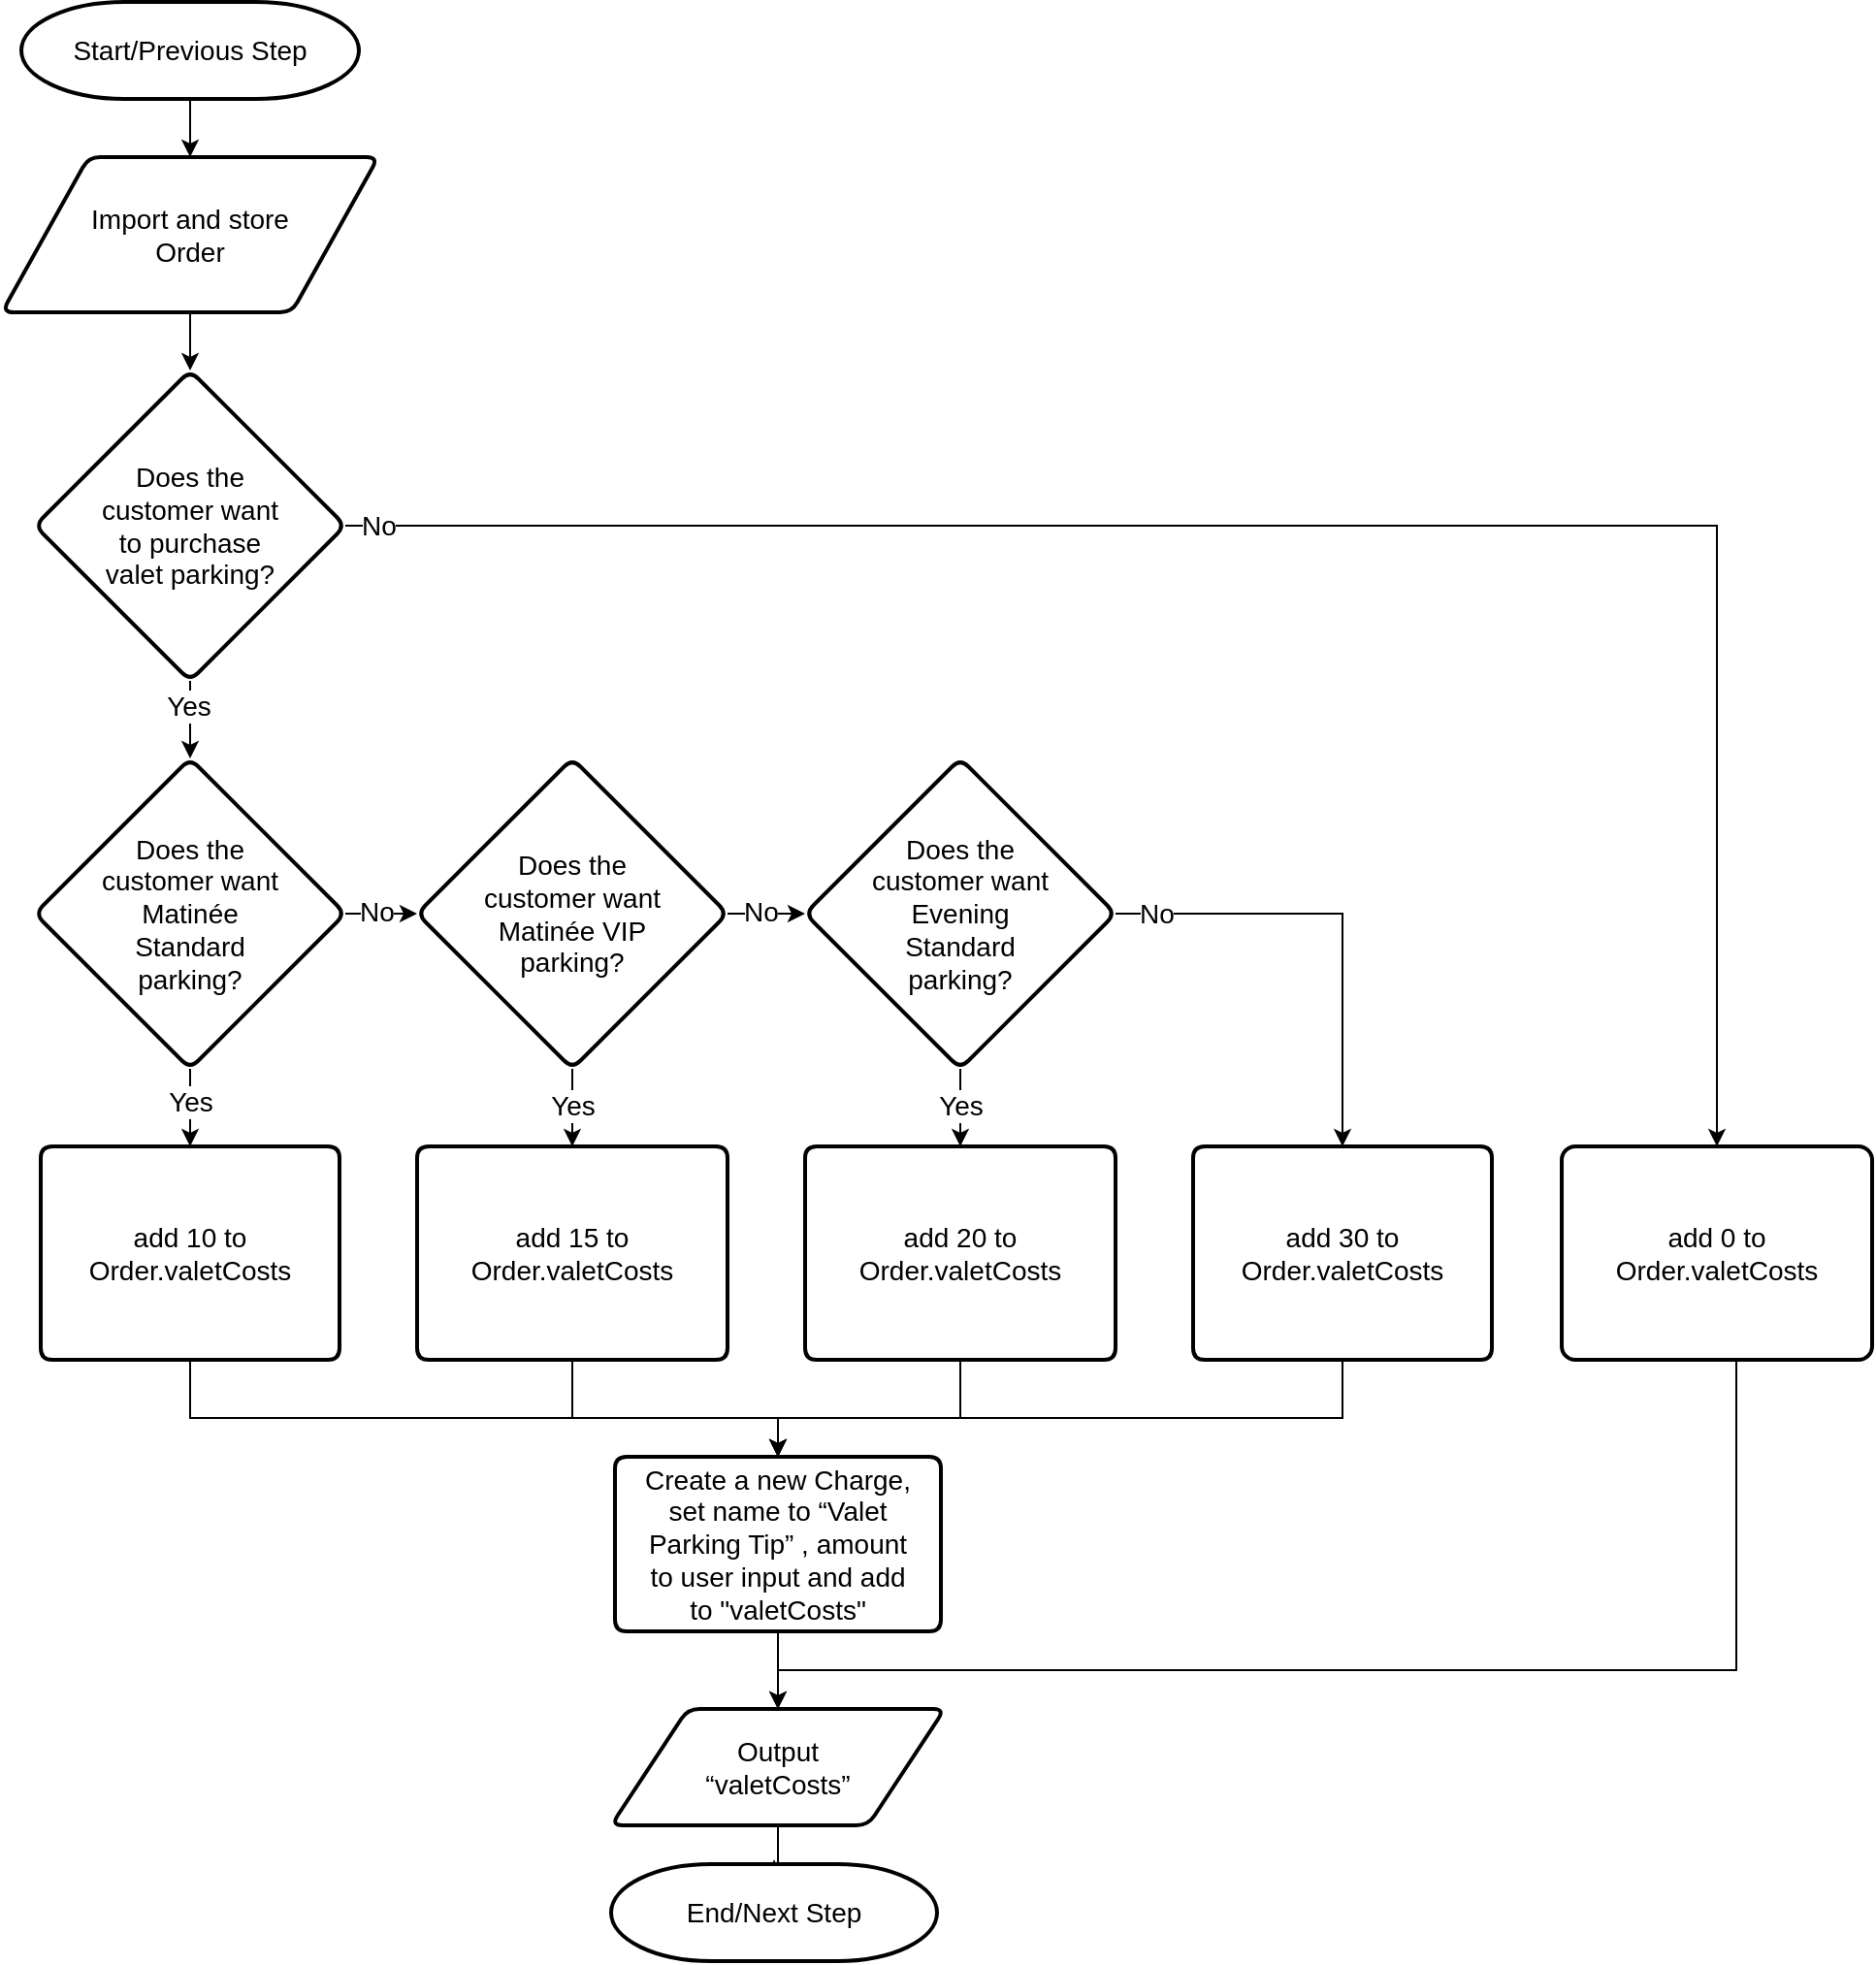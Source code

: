 <mxfile scale="1" border="0" version="23.1.6" type="device">
  <diagram id="C5RBs43oDa-KdzZeNtuy" name="Page-1">
    <mxGraphModel dx="1416" dy="2327" grid="1" gridSize="10" guides="1" tooltips="1" connect="1" arrows="1" fold="1" page="1" pageScale="1" pageWidth="827" pageHeight="1169" math="0" shadow="0">
      <root>
        <mxCell id="WIyWlLk6GJQsqaUBKTNV-0" />
        <mxCell id="WIyWlLk6GJQsqaUBKTNV-1" parent="WIyWlLk6GJQsqaUBKTNV-0" />
        <mxCell id="_BHGbHKsS6Eedb4s3Qyd-1" value="Start/Previous Step" style="strokeWidth=2;html=1;shape=mxgraph.flowchart.terminator;whiteSpace=wrap;spacing=20;spacingTop=5;spacingBottom=5;spacingLeft=5;spacingRight=5;fontSize=14;" parent="WIyWlLk6GJQsqaUBKTNV-1" vertex="1">
          <mxGeometry x="56" y="-70" width="174" height="50" as="geometry" />
        </mxCell>
        <mxCell id="_BHGbHKsS6Eedb4s3Qyd-2" value="" style="endArrow=classic;html=1;rounded=0;exitX=0.5;exitY=1;exitDx=0;exitDy=0;exitPerimeter=0;entryX=0.5;entryY=0;entryDx=0;entryDy=0;fontSize=14;" parent="WIyWlLk6GJQsqaUBKTNV-1" source="_BHGbHKsS6Eedb4s3Qyd-1" target="_BHGbHKsS6Eedb4s3Qyd-44" edge="1">
          <mxGeometry width="50" height="50" relative="1" as="geometry">
            <mxPoint x="119" y="104" as="sourcePoint" />
            <mxPoint x="143" y="34" as="targetPoint" />
          </mxGeometry>
        </mxCell>
        <mxCell id="_BHGbHKsS6Eedb4s3Qyd-56" style="edgeStyle=orthogonalEdgeStyle;rounded=0;orthogonalLoop=1;jettySize=auto;html=1;entryX=0.5;entryY=0;entryDx=0;entryDy=0;fontSize=14;" parent="WIyWlLk6GJQsqaUBKTNV-1" source="_BHGbHKsS6Eedb4s3Qyd-13" target="pIcZ7qprmyn_puhjhb8P-8" edge="1">
          <mxGeometry relative="1" as="geometry">
            <mxPoint x="143" y="520" as="targetPoint" />
          </mxGeometry>
        </mxCell>
        <mxCell id="_BHGbHKsS6Eedb4s3Qyd-57" value="Yes" style="edgeLabel;html=1;align=center;verticalAlign=middle;resizable=0;points=[];fontSize=14;" parent="_BHGbHKsS6Eedb4s3Qyd-56" vertex="1" connectable="0">
          <mxGeometry x="-0.377" y="-2" relative="1" as="geometry">
            <mxPoint x="2" y="4" as="offset" />
          </mxGeometry>
        </mxCell>
        <mxCell id="pIcZ7qprmyn_puhjhb8P-2" value="" style="edgeStyle=orthogonalEdgeStyle;rounded=0;orthogonalLoop=1;jettySize=auto;html=1;fontSize=14;entryX=0;entryY=0.5;entryDx=0;entryDy=0;" parent="WIyWlLk6GJQsqaUBKTNV-1" source="_BHGbHKsS6Eedb4s3Qyd-13" target="pIcZ7qprmyn_puhjhb8P-1" edge="1">
          <mxGeometry relative="1" as="geometry" />
        </mxCell>
        <mxCell id="pIcZ7qprmyn_puhjhb8P-3" value="No" style="edgeLabel;html=1;align=center;verticalAlign=middle;resizable=0;points=[];fontSize=14;" parent="pIcZ7qprmyn_puhjhb8P-2" vertex="1" connectable="0">
          <mxGeometry x="-0.043" y="1" relative="1" as="geometry">
            <mxPoint x="-4" y="-2" as="offset" />
          </mxGeometry>
        </mxCell>
        <mxCell id="_BHGbHKsS6Eedb4s3Qyd-13" value="&lt;p style=&quot;line-height: 120%; font-size: 14px;&quot;&gt;Does the customer want Matinée Standard parking?&lt;/p&gt;" style="rhombus;whiteSpace=wrap;html=1;strokeWidth=2;rounded=1;arcSize=12;verticalAlign=middle;horizontal=1;spacing=21;spacingBottom=5;spacingTop=5;spacingLeft=5;spacingRight=5;fontSize=14;" parent="WIyWlLk6GJQsqaUBKTNV-1" vertex="1">
          <mxGeometry x="63" y="320" width="160" height="160" as="geometry" />
        </mxCell>
        <mxCell id="_BHGbHKsS6Eedb4s3Qyd-52" style="edgeStyle=orthogonalEdgeStyle;rounded=0;orthogonalLoop=1;jettySize=auto;html=1;entryX=0.5;entryY=-0.047;entryDx=0;entryDy=0;entryPerimeter=0;fontSize=14;" parent="WIyWlLk6GJQsqaUBKTNV-1" source="_BHGbHKsS6Eedb4s3Qyd-38" target="_BHGbHKsS6Eedb4s3Qyd-53" edge="1">
          <mxGeometry relative="1" as="geometry">
            <mxPoint x="436.67" y="970.0" as="targetPoint" />
          </mxGeometry>
        </mxCell>
        <mxCell id="_BHGbHKsS6Eedb4s3Qyd-38" value="Output “valetCosts”" style="shape=parallelogram;html=1;strokeWidth=2;perimeter=parallelogramPerimeter;whiteSpace=wrap;rounded=1;arcSize=12;size=0.23;spacing=20;spacingTop=20;spacingBottom=20;spacingLeft=30;spacingRight=30;fontSize=14;" parent="WIyWlLk6GJQsqaUBKTNV-1" vertex="1">
          <mxGeometry x="360" y="810" width="172" height="60" as="geometry" />
        </mxCell>
        <mxCell id="RNRAndHt-aKRMC1XSZec-5" value="" style="edgeStyle=orthogonalEdgeStyle;rounded=0;orthogonalLoop=1;jettySize=auto;html=1;" parent="WIyWlLk6GJQsqaUBKTNV-1" source="_BHGbHKsS6Eedb4s3Qyd-44" target="RNRAndHt-aKRMC1XSZec-2" edge="1">
          <mxGeometry relative="1" as="geometry" />
        </mxCell>
        <mxCell id="_BHGbHKsS6Eedb4s3Qyd-44" value="&lt;div style=&quot;font-size: 14px;&quot;&gt;Import and store Order&lt;/div&gt;" style="shape=parallelogram;html=1;strokeWidth=2;perimeter=parallelogramPerimeter;whiteSpace=wrap;rounded=1;arcSize=12;size=0.23;spacing=20;spacingTop=20;spacingBottom=20;spacingLeft=20;spacingRight=20;fontSize=14;" parent="WIyWlLk6GJQsqaUBKTNV-1" vertex="1">
          <mxGeometry x="46" y="10" width="194" height="80" as="geometry" />
        </mxCell>
        <mxCell id="_BHGbHKsS6Eedb4s3Qyd-53" value="End/Next Step" style="strokeWidth=2;html=1;shape=mxgraph.flowchart.terminator;whiteSpace=wrap;spacing=20;spacingTop=5;spacingBottom=5;spacingLeft=5;spacingRight=5;fontSize=14;" parent="WIyWlLk6GJQsqaUBKTNV-1" vertex="1">
          <mxGeometry x="360.0" y="890" width="168" height="50" as="geometry" />
        </mxCell>
        <mxCell id="ZLTeGnqoFGhZjWjbSRd9-32" value="" style="edgeStyle=orthogonalEdgeStyle;rounded=0;orthogonalLoop=1;jettySize=auto;html=1;fontSize=14;" parent="WIyWlLk6GJQsqaUBKTNV-1" source="ZLTeGnqoFGhZjWjbSRd9-31" target="_BHGbHKsS6Eedb4s3Qyd-38" edge="1">
          <mxGeometry relative="1" as="geometry" />
        </mxCell>
        <mxCell id="ZLTeGnqoFGhZjWjbSRd9-31" value="Create a new Charge, set name to “Valet Parking Tip” , amount to user input and add to &quot;valetCosts&quot;" style="shape=parallelogram;html=1;strokeWidth=2;perimeter=parallelogramPerimeter;whiteSpace=wrap;rounded=1;arcSize=12;size=0;spacing=12;spacingLeft=0;spacingRight=0;fontSize=14;" parent="WIyWlLk6GJQsqaUBKTNV-1" vertex="1">
          <mxGeometry x="362" y="680" width="168" height="90" as="geometry" />
        </mxCell>
        <mxCell id="pIcZ7qprmyn_puhjhb8P-5" value="" style="edgeStyle=orthogonalEdgeStyle;rounded=0;orthogonalLoop=1;jettySize=auto;html=1;fontSize=14;" parent="WIyWlLk6GJQsqaUBKTNV-1" source="pIcZ7qprmyn_puhjhb8P-1" target="pIcZ7qprmyn_puhjhb8P-4" edge="1">
          <mxGeometry relative="1" as="geometry" />
        </mxCell>
        <mxCell id="pIcZ7qprmyn_puhjhb8P-7" value="No" style="edgeLabel;html=1;align=center;verticalAlign=middle;resizable=0;points=[];fontSize=14;" parent="pIcZ7qprmyn_puhjhb8P-5" vertex="1" connectable="0">
          <mxGeometry x="-0.147" y="1" relative="1" as="geometry">
            <mxPoint as="offset" />
          </mxGeometry>
        </mxCell>
        <mxCell id="pIcZ7qprmyn_puhjhb8P-16" value="" style="edgeStyle=orthogonalEdgeStyle;rounded=0;orthogonalLoop=1;jettySize=auto;html=1;fontSize=14;" parent="WIyWlLk6GJQsqaUBKTNV-1" source="pIcZ7qprmyn_puhjhb8P-1" target="pIcZ7qprmyn_puhjhb8P-12" edge="1">
          <mxGeometry relative="1" as="geometry" />
        </mxCell>
        <mxCell id="pIcZ7qprmyn_puhjhb8P-22" value="Yes" style="edgeLabel;html=1;align=center;verticalAlign=middle;resizable=0;points=[];fontSize=14;" parent="pIcZ7qprmyn_puhjhb8P-16" vertex="1" connectable="0">
          <mxGeometry x="-0.071" y="-2" relative="1" as="geometry">
            <mxPoint x="2" as="offset" />
          </mxGeometry>
        </mxCell>
        <mxCell id="pIcZ7qprmyn_puhjhb8P-1" value="&lt;p style=&quot;line-height: 120%; font-size: 14px;&quot;&gt;Does the customer want Matinée VIP parking?&lt;/p&gt;" style="rhombus;whiteSpace=wrap;html=1;strokeWidth=2;rounded=1;arcSize=12;verticalAlign=middle;horizontal=1;spacing=21;spacingBottom=5;spacingTop=5;spacingLeft=5;spacingRight=5;fontSize=14;" parent="WIyWlLk6GJQsqaUBKTNV-1" vertex="1">
          <mxGeometry x="260" y="320" width="160" height="160" as="geometry" />
        </mxCell>
        <mxCell id="pIcZ7qprmyn_puhjhb8P-17" value="" style="edgeStyle=orthogonalEdgeStyle;rounded=0;orthogonalLoop=1;jettySize=auto;html=1;fontSize=14;" parent="WIyWlLk6GJQsqaUBKTNV-1" source="pIcZ7qprmyn_puhjhb8P-4" target="pIcZ7qprmyn_puhjhb8P-15" edge="1">
          <mxGeometry relative="1" as="geometry" />
        </mxCell>
        <mxCell id="pIcZ7qprmyn_puhjhb8P-23" value="Yes" style="edgeLabel;html=1;align=center;verticalAlign=middle;resizable=0;points=[];fontSize=14;" parent="pIcZ7qprmyn_puhjhb8P-17" vertex="1" connectable="0">
          <mxGeometry x="-0.071" y="-1" relative="1" as="geometry">
            <mxPoint x="1" as="offset" />
          </mxGeometry>
        </mxCell>
        <mxCell id="pIcZ7qprmyn_puhjhb8P-25" style="edgeStyle=orthogonalEdgeStyle;rounded=0;orthogonalLoop=1;jettySize=auto;html=1;entryX=0.5;entryY=0;entryDx=0;entryDy=0;fontSize=14;" parent="WIyWlLk6GJQsqaUBKTNV-1" source="pIcZ7qprmyn_puhjhb8P-4" target="pIcZ7qprmyn_puhjhb8P-24" edge="1">
          <mxGeometry relative="1" as="geometry" />
        </mxCell>
        <mxCell id="pIcZ7qprmyn_puhjhb8P-26" value="No" style="edgeLabel;html=1;align=center;verticalAlign=middle;resizable=0;points=[];fontSize=14;" parent="pIcZ7qprmyn_puhjhb8P-25" vertex="1" connectable="0">
          <mxGeometry x="-0.746" y="-1" relative="1" as="geometry">
            <mxPoint x="-9" y="-1" as="offset" />
          </mxGeometry>
        </mxCell>
        <mxCell id="pIcZ7qprmyn_puhjhb8P-4" value="&lt;p style=&quot;line-height: 120%; font-size: 14px;&quot;&gt;Does the customer want Evening Standard parking?&lt;/p&gt;" style="rhombus;whiteSpace=wrap;html=1;strokeWidth=2;rounded=1;arcSize=12;verticalAlign=middle;horizontal=1;spacing=21;spacingBottom=5;spacingTop=5;spacingLeft=5;spacingRight=5;fontSize=14;" parent="WIyWlLk6GJQsqaUBKTNV-1" vertex="1">
          <mxGeometry x="460" y="320" width="160" height="160" as="geometry" />
        </mxCell>
        <mxCell id="t3nI9wEh4yMStMV3NvRC-0" style="edgeStyle=orthogonalEdgeStyle;rounded=0;orthogonalLoop=1;jettySize=auto;html=1;entryX=0.5;entryY=0;entryDx=0;entryDy=0;" edge="1" parent="WIyWlLk6GJQsqaUBKTNV-1" source="pIcZ7qprmyn_puhjhb8P-8" target="ZLTeGnqoFGhZjWjbSRd9-31">
          <mxGeometry relative="1" as="geometry">
            <Array as="points">
              <mxPoint x="143" y="660" />
              <mxPoint x="446" y="660" />
            </Array>
          </mxGeometry>
        </mxCell>
        <mxCell id="pIcZ7qprmyn_puhjhb8P-8" value="add 10 to Order.valetCosts" style="shape=parallelogram;html=1;strokeWidth=2;perimeter=parallelogramPerimeter;whiteSpace=wrap;rounded=1;arcSize=12;size=0;spacing=12;spacingLeft=0;spacingRight=0;fontSize=14;" parent="WIyWlLk6GJQsqaUBKTNV-1" vertex="1">
          <mxGeometry x="66" y="520" width="154" height="110" as="geometry" />
        </mxCell>
        <mxCell id="t3nI9wEh4yMStMV3NvRC-1" style="edgeStyle=orthogonalEdgeStyle;rounded=0;orthogonalLoop=1;jettySize=auto;html=1;entryX=0.5;entryY=0;entryDx=0;entryDy=0;" edge="1" parent="WIyWlLk6GJQsqaUBKTNV-1" source="pIcZ7qprmyn_puhjhb8P-12" target="ZLTeGnqoFGhZjWjbSRd9-31">
          <mxGeometry relative="1" as="geometry">
            <Array as="points">
              <mxPoint x="340" y="660" />
              <mxPoint x="446" y="660" />
            </Array>
          </mxGeometry>
        </mxCell>
        <mxCell id="pIcZ7qprmyn_puhjhb8P-12" value="add 15 to Order.valetCosts" style="shape=parallelogram;html=1;strokeWidth=2;perimeter=parallelogramPerimeter;whiteSpace=wrap;rounded=1;arcSize=12;size=0;spacing=12;spacingLeft=0;spacingRight=0;fontSize=14;" parent="WIyWlLk6GJQsqaUBKTNV-1" vertex="1">
          <mxGeometry x="260" y="520" width="160" height="110" as="geometry" />
        </mxCell>
        <mxCell id="t3nI9wEh4yMStMV3NvRC-2" style="edgeStyle=orthogonalEdgeStyle;rounded=0;orthogonalLoop=1;jettySize=auto;html=1;entryX=0.5;entryY=0;entryDx=0;entryDy=0;" edge="1" parent="WIyWlLk6GJQsqaUBKTNV-1" source="pIcZ7qprmyn_puhjhb8P-15" target="ZLTeGnqoFGhZjWjbSRd9-31">
          <mxGeometry relative="1" as="geometry">
            <Array as="points">
              <mxPoint x="540" y="660" />
              <mxPoint x="446" y="660" />
            </Array>
          </mxGeometry>
        </mxCell>
        <mxCell id="pIcZ7qprmyn_puhjhb8P-15" value="add 20 to Order.valetCosts" style="shape=parallelogram;html=1;strokeWidth=2;perimeter=parallelogramPerimeter;whiteSpace=wrap;rounded=1;arcSize=12;size=0;spacing=12;spacingLeft=0;spacingRight=0;fontSize=14;" parent="WIyWlLk6GJQsqaUBKTNV-1" vertex="1">
          <mxGeometry x="460" y="520" width="160" height="110" as="geometry" />
        </mxCell>
        <mxCell id="t3nI9wEh4yMStMV3NvRC-3" style="edgeStyle=orthogonalEdgeStyle;rounded=0;orthogonalLoop=1;jettySize=auto;html=1;entryX=0.5;entryY=0;entryDx=0;entryDy=0;" edge="1" parent="WIyWlLk6GJQsqaUBKTNV-1" source="pIcZ7qprmyn_puhjhb8P-24" target="ZLTeGnqoFGhZjWjbSRd9-31">
          <mxGeometry relative="1" as="geometry">
            <Array as="points">
              <mxPoint x="737" y="660" />
              <mxPoint x="446" y="660" />
            </Array>
          </mxGeometry>
        </mxCell>
        <mxCell id="pIcZ7qprmyn_puhjhb8P-24" value="add 30 to Order.valetCosts" style="shape=parallelogram;html=1;strokeWidth=2;perimeter=parallelogramPerimeter;whiteSpace=wrap;rounded=1;arcSize=12;size=0;spacing=12;spacingLeft=0;spacingRight=0;fontSize=14;" parent="WIyWlLk6GJQsqaUBKTNV-1" vertex="1">
          <mxGeometry x="660" y="520" width="154" height="110" as="geometry" />
        </mxCell>
        <mxCell id="RNRAndHt-aKRMC1XSZec-0" style="edgeStyle=orthogonalEdgeStyle;rounded=0;orthogonalLoop=1;jettySize=auto;html=1;entryX=0.5;entryY=0;entryDx=0;entryDy=0;fontSize=14;" parent="WIyWlLk6GJQsqaUBKTNV-1" source="RNRAndHt-aKRMC1XSZec-2" target="RNRAndHt-aKRMC1XSZec-3" edge="1">
          <mxGeometry relative="1" as="geometry" />
        </mxCell>
        <mxCell id="RNRAndHt-aKRMC1XSZec-1" value="No" style="edgeLabel;html=1;align=center;verticalAlign=middle;resizable=0;points=[];fontSize=14;" parent="RNRAndHt-aKRMC1XSZec-0" vertex="1" connectable="0">
          <mxGeometry x="-0.959" relative="1" as="geometry">
            <mxPoint x="-4" as="offset" />
          </mxGeometry>
        </mxCell>
        <mxCell id="RNRAndHt-aKRMC1XSZec-4" value="" style="edgeStyle=orthogonalEdgeStyle;rounded=0;orthogonalLoop=1;jettySize=auto;html=1;" parent="WIyWlLk6GJQsqaUBKTNV-1" source="RNRAndHt-aKRMC1XSZec-2" target="_BHGbHKsS6Eedb4s3Qyd-13" edge="1">
          <mxGeometry relative="1" as="geometry" />
        </mxCell>
        <mxCell id="RNRAndHt-aKRMC1XSZec-6" value="Yes" style="edgeLabel;html=1;align=center;verticalAlign=middle;resizable=0;points=[];fontSize=14;" parent="RNRAndHt-aKRMC1XSZec-4" vertex="1" connectable="0">
          <mxGeometry x="-0.35" y="-1" relative="1" as="geometry">
            <mxPoint as="offset" />
          </mxGeometry>
        </mxCell>
        <mxCell id="RNRAndHt-aKRMC1XSZec-2" value="&lt;p style=&quot;line-height: 120%; font-size: 14px;&quot;&gt;Does the customer want to purchase valet parking?&lt;/p&gt;" style="rhombus;whiteSpace=wrap;html=1;strokeWidth=2;rounded=1;arcSize=12;verticalAlign=middle;horizontal=1;spacing=20;spacingBottom=0;spacingTop=0;spacingLeft=10;spacingRight=10;fontSize=14;" parent="WIyWlLk6GJQsqaUBKTNV-1" vertex="1">
          <mxGeometry x="63" y="120" width="160" height="160" as="geometry" />
        </mxCell>
        <mxCell id="RNRAndHt-aKRMC1XSZec-7" style="edgeStyle=orthogonalEdgeStyle;rounded=0;orthogonalLoop=1;jettySize=auto;html=1;entryX=0.5;entryY=0;entryDx=0;entryDy=0;" parent="WIyWlLk6GJQsqaUBKTNV-1" source="RNRAndHt-aKRMC1XSZec-3" target="_BHGbHKsS6Eedb4s3Qyd-38" edge="1">
          <mxGeometry relative="1" as="geometry">
            <Array as="points">
              <mxPoint x="940" y="790" />
              <mxPoint x="446" y="790" />
            </Array>
          </mxGeometry>
        </mxCell>
        <mxCell id="RNRAndHt-aKRMC1XSZec-3" value="add 0 to Order.valetCosts" style="rounded=1;whiteSpace=wrap;html=1;absoluteArcSize=1;arcSize=14;strokeWidth=2;spacing=10;spacingTop=0;spacingBottom=0;spacingLeft=0;spacingRight=0;fontSize=14;" parent="WIyWlLk6GJQsqaUBKTNV-1" vertex="1">
          <mxGeometry x="850" y="520" width="160" height="110" as="geometry" />
        </mxCell>
      </root>
    </mxGraphModel>
  </diagram>
</mxfile>
